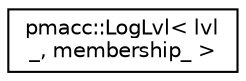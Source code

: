 digraph "Graphical Class Hierarchy"
{
 // LATEX_PDF_SIZE
  edge [fontname="Helvetica",fontsize="10",labelfontname="Helvetica",labelfontsize="10"];
  node [fontname="Helvetica",fontsize="10",shape=record];
  rankdir="LR";
  Node0 [label="pmacc::LogLvl\< lvl\l_, membership_ \>",height=0.2,width=0.4,color="black", fillcolor="white", style="filled",URL="$structpmacc_1_1_log_lvl.html",tooltip=" "];
}
